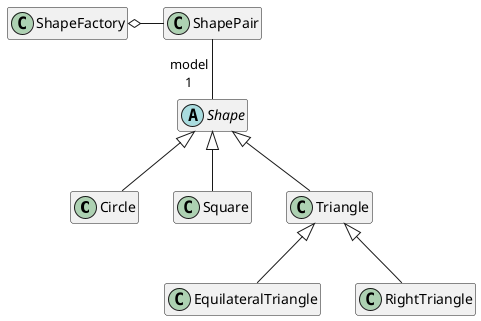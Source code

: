 @startuml
skinparam classAttributeIconSize 0
hide empty members

class Circle {

}


class EquilateralTriangle {
}


class RightTriangle {
}


abstract class Shape {
}


class ShapeFactory {
}



class ShapePair {
}



class Square {
}


class Triangle {
}

.Shape <|-- .Circle
.Shape <|-- .Square
.Shape <|-- .Triangle
.Triangle <|-- .EquilateralTriangle
.Triangle <|-- .RightTriangle

ShapePair -- "model\n1" .Shape
ShapeFactory o--right-- ShapePair

@enduml

